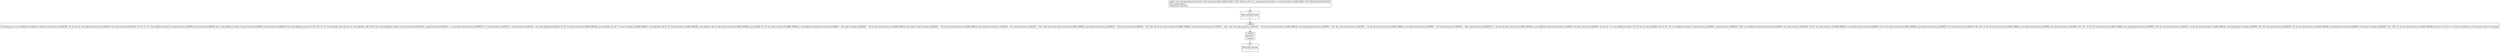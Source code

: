 digraph "CFG formain.PointerKey.\<init\>(Lmain\/MainCanvas;)V" {
Node_0 [shape=record,label="{0\:\ ?|MTH_ENTER_BLOCK\l|l}"];
Node_1 [shape=record,label="{1\:\ 0x0000|lr13.button_pos = new int[][][]\{new int[][]\{new int[]\{0, main.Constants_H.HEIGHT \- 50, 50, 50, \-6\}, new int[]\{main.Constants_H.WIDTH \- 50, main.Constants_H.HEIGHT \- 50, 50, 50, \-7\}\}, new int[][]\{new int[]\{0, 0, main.Constants_H.WIDTH, main.Constants_H.HEIGHT, 48\}\}, new int[][]\{new int[]\{0, 0, main.Constants_H.WIDTH, main.Constants_H.HEIGHT, 53\}\}, new int[][]\{new int[]\{170, 275, 106, 97, \-3\}, new int[]\{363, 285, 108, 83, \-4\}, new int[]\{281, 290, 76, 88, 53\}\}, new int[][]\{new int[]\{0, 0, main.Constants_H.WIDTH_H_, main.Constants_H.HEIGHT_, \-3\}, new int[]\{main.Constants_H.WIDTH_H_, 0, main.Constants_H.WIDTH_H_, main.Constants_H.HEIGHT_, \-4\}\}, new int[][]\{new int[]\{462, 42, 83, 72, main.Constants_H.GAME_ERROR\}, new int[]\{548, 116, 83, 71, main.Constants_H.GAME_ERROR\}, new int[]\{466, 182, 85, 75, main.Constants_H.GAME_ERROR\}, new int[]\{524, 266, 91, 68, main.Constants_H.GAME_ERROR\}, new int[]\{48, 277, 87, 80, main.Constants_H.GAME_ERROR\}\}, new int[][]\{new int[]\{main.Constants_H.WIDTH__ \- 60, main.Constants_H.HEIGHT__ \- 60, 60, 60, main.Constants_H.GAME_ERROR\}, new int[]\{0, main.Constants_H.HEIGHT__ \- 60, 60, 60, main.Constants_H.GAME_ERROR\}, new int[]\{main.Constants_H.WIDTH__ \- 60, ((main.Constants_H.HEIGHT__ \- 60) \- 120) \- 40, 60, 60, main.Constants_H.GAME_ERROR\}, new int[]\{main.Constants_H.WIDTH__ \- 60, ((main.Constants_H.HEIGHT__ \- 60) \- 60) \- 20, 60, 60, main.Constants_H.GAME_ERROR\}, new int[]\{((main.Constants_H.WIDTH__ \- 60) \- 120) \- 40, main.Constants_H.HEIGHT__ \- 60, 60, 60, main.Constants_H.GAME_ERROR\}, new int[]\{((main.Constants_H.WIDTH__ \- 60) \- 60) \- 20, main.Constants_H.HEIGHT__ \- 60, 60, 60, main.Constants_H.GAME_ERROR\}, new int[]\{main.Constants_H.WIDTH__ \- 60, ((main.Constants_H.HEIGHT__ \- 60) \- main.Constants_H.HEIGHT_H_) \- 60, 60, 60, main.Constants_H.GAME_ERROR\}\}, new int[][]\{new int[]\{main.Constants_H.WIDTH \- 50, main.Constants_H.HEIGHT \- 50, 50, 50, \-7\}\}, new int[][]\{new int[]\{0, 310, 50, 50, \-6\}, new int[]\{590, 310, 50, 50, \-7\}\}, new int[][]\{new int[]\{0, 0, main.Constants_H.WIDTH_, main.Constants_H.HEIGHT_, 48\}\}, new int[][]\{new int[]\{main.Constants_H.WIDTH \- 30, main.Constants_H.HEIGHT \- 30, 30, 30, main.Constants_H.GAME_ERROR\}, new int[]\{0, main.Constants_H.HEIGHT \- 30, 30, 30, main.Constants_H.GAME_ERROR\}, new int[]\{main.Constants_H.WIDTH \- 30, ((main.Constants_H.HEIGHT \- 30) \- 90) \- 25, 30, 30, main.Constants_H.GAME_ERROR\}, new int[]\{main.Constants_H.WIDTH \- 30, ((main.Constants_H.HEIGHT \- 30) \- 45) \- 15, 30, 30, main.Constants_H.GAME_ERROR\}, new int[]\{((main.Constants_H.WIDTH \- 30) \- 90) \- 40, main.Constants_H.HEIGHT \- 30, 30, 30, main.Constants_H.GAME_ERROR\}, new int[]\{((main.Constants_H.WIDTH \- 30) \- 45) \- 20, main.Constants_H.HEIGHT \- 30, 30, 30, main.Constants_H.GAME_ERROR\}, new int[]\{main.Constants_H.WIDTH \- 30, ((main.Constants_H.HEIGHT \- 30) \- 135) \- 35, 30, 30, main.Constants_H.GAME_ERROR\}\}\}lr13.i0 = \-1lr13.i1 = \-1lr13.mc = r14lr13.gr = r13.mc.grlr13.map = r13.gr.mapl}"];
Node_2 [shape=record,label="{2\:\ 0x031b|RETURN\l|lreturnl}"];
Node_3 [shape=record,label="{3\:\ ?|MTH_EXIT_BLOCK\l|l}"];
MethodNode[shape=record,label="{public void main.PointerKey.\<init\>((r13v0 'this' main.PointerKey A[IMMUTABLE_TYPE, THIS]), (r14v0 'mc_' main.MainCanvas A[D('mc_' main.MainCanvas), IMMUTABLE_TYPE, METHOD_ARGUMENT]))  | USE_LINES_HINTS\lINLINE_NOT_NEEDED\l}"];
MethodNode -> Node_0;
Node_0 -> Node_1;
Node_1 -> Node_2;
Node_2 -> Node_3;
}

